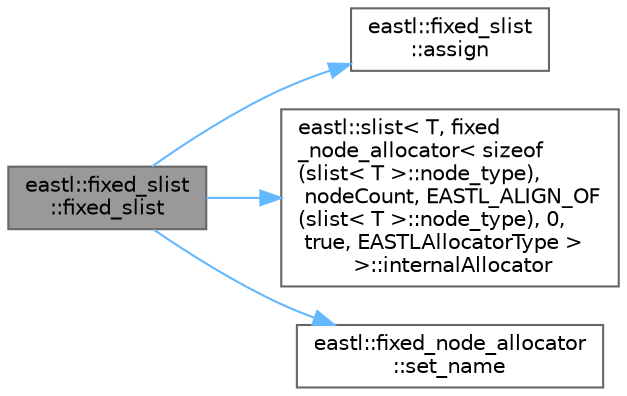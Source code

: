 digraph "eastl::fixed_slist::fixed_slist"
{
 // LATEX_PDF_SIZE
  bgcolor="transparent";
  edge [fontname=Helvetica,fontsize=10,labelfontname=Helvetica,labelfontsize=10];
  node [fontname=Helvetica,fontsize=10,shape=box,height=0.2,width=0.4];
  rankdir="LR";
  Node1 [id="Node000001",label="eastl::fixed_slist\l::fixed_slist",height=0.2,width=0.4,color="gray40", fillcolor="grey60", style="filled", fontcolor="black",tooltip=" "];
  Node1 -> Node2 [id="edge4_Node000001_Node000002",color="steelblue1",style="solid",tooltip=" "];
  Node2 [id="Node000002",label="eastl::fixed_slist\l::assign",height=0.2,width=0.4,color="grey40", fillcolor="white", style="filled",URL="$classeastl_1_1fixed__slist.html#a77a4d7b163801ffaee0f01ba526c44d4",tooltip=" "];
  Node1 -> Node3 [id="edge5_Node000001_Node000003",color="steelblue1",style="solid",tooltip=" "];
  Node3 [id="Node000003",label="eastl::slist\< T, fixed\l_node_allocator\< sizeof\l(slist\< T \>::node_type),\l nodeCount, EASTL_ALIGN_OF\l(slist\< T \>::node_type), 0,\l true, EASTLAllocatorType \>\l \>::internalAllocator",height=0.2,width=0.4,color="grey40", fillcolor="white", style="filled",URL="$classeastl_1_1slist.html#ad5bd1878b176d6ff6cd70458ed2faaae",tooltip=" "];
  Node1 -> Node4 [id="edge6_Node000001_Node000004",color="steelblue1",style="solid",tooltip=" "];
  Node4 [id="Node000004",label="eastl::fixed_node_allocator\l::set_name",height=0.2,width=0.4,color="grey40", fillcolor="white", style="filled",URL="$classeastl_1_1fixed__node__allocator.html#ae4589082b31124df038066f3a7382707",tooltip=" "];
}
